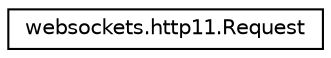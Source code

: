 digraph "Graphical Class Hierarchy"
{
 // LATEX_PDF_SIZE
  edge [fontname="Helvetica",fontsize="10",labelfontname="Helvetica",labelfontsize="10"];
  node [fontname="Helvetica",fontsize="10",shape=record];
  rankdir="LR";
  Node0 [label="websockets.http11.Request",height=0.2,width=0.4,color="black", fillcolor="white", style="filled",URL="$classwebsockets_1_1http11_1_1Request.html",tooltip=" "];
}
